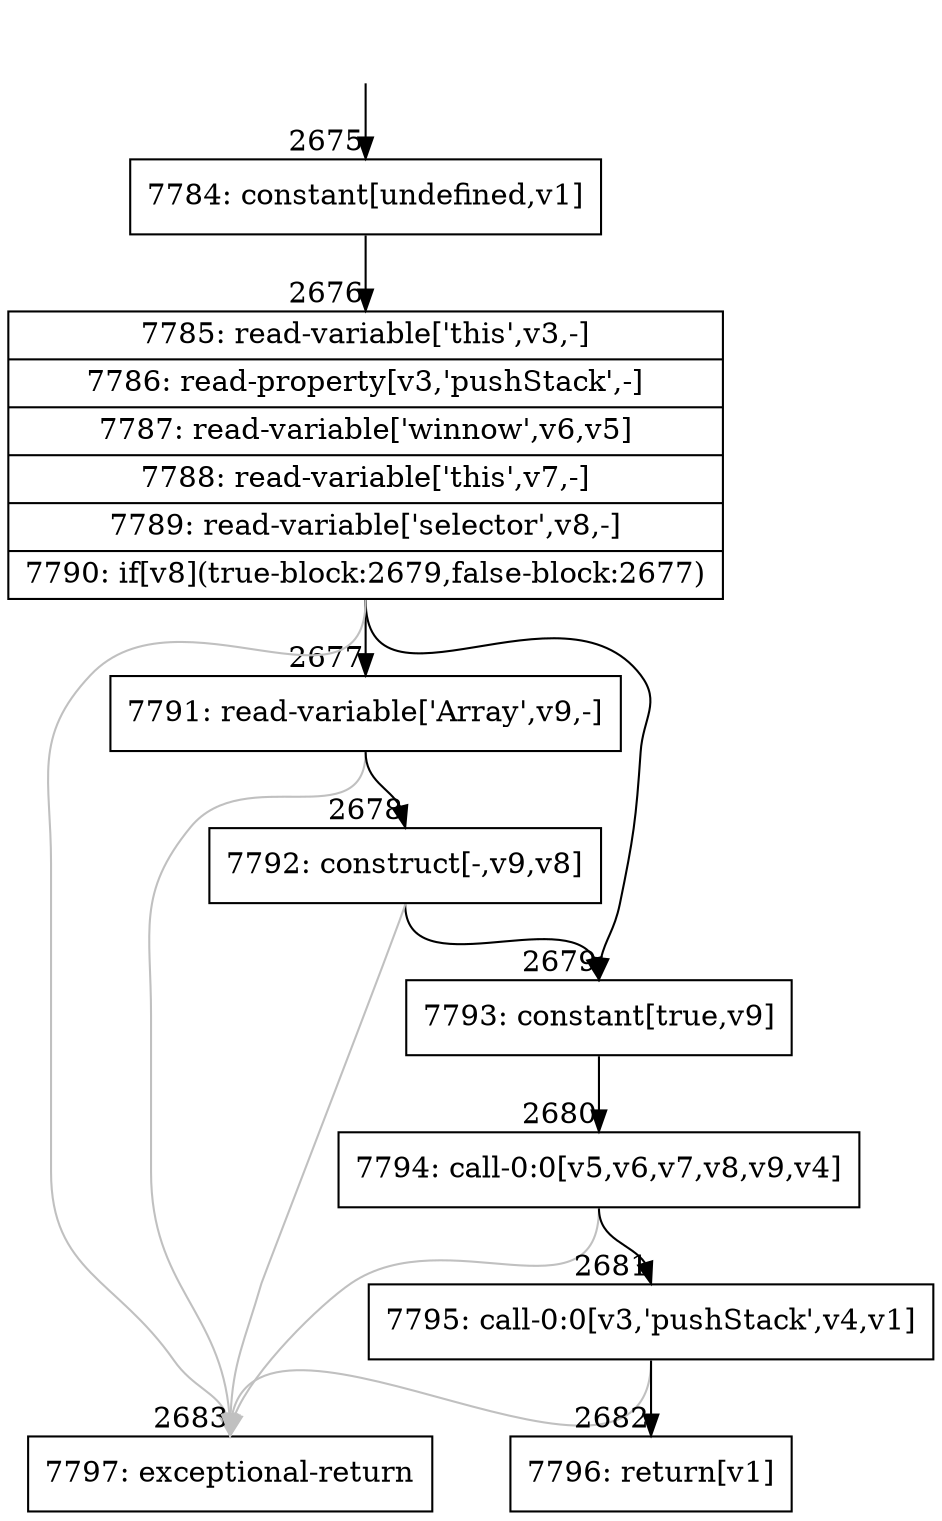 digraph {
rankdir="TD"
BB_entry173[shape=none,label=""];
BB_entry173 -> BB2675 [tailport=s, headport=n, headlabel="    2675"]
BB2675 [shape=record label="{7784: constant[undefined,v1]}" ] 
BB2675 -> BB2676 [tailport=s, headport=n, headlabel="      2676"]
BB2676 [shape=record label="{7785: read-variable['this',v3,-]|7786: read-property[v3,'pushStack',-]|7787: read-variable['winnow',v6,v5]|7788: read-variable['this',v7,-]|7789: read-variable['selector',v8,-]|7790: if[v8](true-block:2679,false-block:2677)}" ] 
BB2676 -> BB2679 [tailport=s, headport=n, headlabel="      2679"]
BB2676 -> BB2677 [tailport=s, headport=n, headlabel="      2677"]
BB2676 -> BB2683 [tailport=s, headport=n, color=gray, headlabel="      2683"]
BB2677 [shape=record label="{7791: read-variable['Array',v9,-]}" ] 
BB2677 -> BB2678 [tailport=s, headport=n, headlabel="      2678"]
BB2677 -> BB2683 [tailport=s, headport=n, color=gray]
BB2678 [shape=record label="{7792: construct[-,v9,v8]}" ] 
BB2678 -> BB2679 [tailport=s, headport=n]
BB2678 -> BB2683 [tailport=s, headport=n, color=gray]
BB2679 [shape=record label="{7793: constant[true,v9]}" ] 
BB2679 -> BB2680 [tailport=s, headport=n, headlabel="      2680"]
BB2680 [shape=record label="{7794: call-0:0[v5,v6,v7,v8,v9,v4]}" ] 
BB2680 -> BB2681 [tailport=s, headport=n, headlabel="      2681"]
BB2680 -> BB2683 [tailport=s, headport=n, color=gray]
BB2681 [shape=record label="{7795: call-0:0[v3,'pushStack',v4,v1]}" ] 
BB2681 -> BB2682 [tailport=s, headport=n, headlabel="      2682"]
BB2681 -> BB2683 [tailport=s, headport=n, color=gray]
BB2682 [shape=record label="{7796: return[v1]}" ] 
BB2683 [shape=record label="{7797: exceptional-return}" ] 
}
